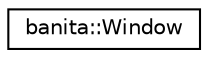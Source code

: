 digraph "Graphical Class Hierarchy"
{
 // LATEX_PDF_SIZE
  edge [fontname="Helvetica",fontsize="10",labelfontname="Helvetica",labelfontsize="10"];
  node [fontname="Helvetica",fontsize="10",shape=record];
  rankdir="LR";
  Node0 [label="banita::Window",height=0.2,width=0.4,color="black", fillcolor="white", style="filled",URL="$d5/d15/classbanita_1_1_window.html",tooltip=" "];
}
